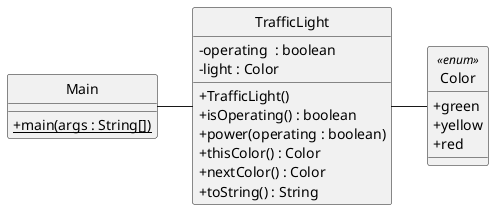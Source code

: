 @startuml
skinparam classAttributeIconSize 0
hide circle

class TrafficLight {
  -operating  : boolean
  -light : Color
  +TrafficLight()
  +isOperating() : boolean
  +power(operating : boolean)
  +thisColor() : Color
  +nextColor() : Color
  +toString() : String
}
enum Color <<enum>> {
  +green
  +yellow
  +red
}

class Main {
  + {static} main(args : String[]) 
}

TrafficLight -right- Color
Main -right- TrafficLight

@enduml

